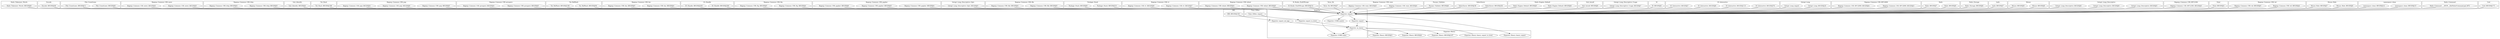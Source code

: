 digraph {
graph [overlap=false]
subgraph cluster_Hailo_Tokenizer_Words {
	label="Hailo::Tokenizer::Words";
	"Hailo::Tokenizer::Words::BEGIN@8";
}
subgraph cluster_Encode {
	label="Encode";
	"Encode::BEGIN@48";
}
subgraph cluster_File_CountLines {
	label="File::CountLines";
	"File::CountLines::BEGIN@8";
	"File::CountLines::BEGIN@11";
}
subgraph cluster_Regexp_Common_URI_news {
	label="Regexp::Common::URI::news";
	"Regexp::Common::URI::news::BEGIN@5";
	"Regexp::Common::URI::news::BEGIN@4";
}
subgraph cluster_DBI {
	label="DBI";
	"DBI::BEGIN@163";
}
subgraph cluster_Regexp_Common_URI_http {
	label="Regexp::Common::URI::http";
	"Regexp::Common::URI::http::BEGIN@5";
	"Regexp::Common::URI::http::BEGIN@4";
}
subgraph cluster_Sub_Identify {
	label="Sub::Identify";
	"Sub::Identify::BEGIN@4";
}
subgraph cluster_Tie_Hash {
	label="Tie::Hash";
	"Tie::Hash::BEGIN@188";
}
subgraph cluster_Regexp_Common_URI_pop {
	label="Regexp::Common::URI::pop";
	"Regexp::Common::URI::pop::BEGIN@6";
	"Regexp::Common::URI::pop::BEGIN@4";
	"Regexp::Common::URI::pop::BEGIN@5";
}
subgraph cluster_Regexp_Common_URI_prospero {
	label="Regexp::Common::URI::prospero";
	"Regexp::Common::URI::prospero::BEGIN@5";
	"Regexp::Common::URI::prospero::BEGIN@4";
}
subgraph cluster_Tie_RefHash {
	label="Tie::RefHash";
	"Tie::RefHash::BEGIN@94";
	"Tie::RefHash::BEGIN@106";
}
subgraph cluster_Regexp_Common_URI_fax {
	label="Regexp::Common::URI::fax";
	"Regexp::Common::URI::fax::BEGIN@4";
	"Regexp::Common::URI::fax::BEGIN@5";
}
subgraph cluster_IO_Handle {
	label="IO::Handle";
	"IO::Handle::BEGIN@264";
	"IO::Handle::BEGIN@263";
}
subgraph cluster_Regexp_Common_URI_ftp {
	label="Regexp::Common::URI::ftp";
	"Regexp::Common::URI::ftp::BEGIN@4";
	"Regexp::Common::URI::ftp::BEGIN@5";
}
subgraph cluster_Regexp_Common_URI_gopher {
	label="Regexp::Common::URI::gopher";
	"Regexp::Common::URI::gopher::BEGIN@5";
	"Regexp::Common::URI::gopher::BEGIN@6";
	"Regexp::Common::URI::gopher::BEGIN@4";
}
subgraph cluster_Getopt_Long_Descriptive_Opts {
	label="Getopt::Long::Descriptive::Opts";
	"Getopt::Long::Descriptive::Opts::BEGIN@5";
}
subgraph cluster_Exporter_Heavy {
	label="Exporter::Heavy";
	"Exporter::Heavy::BEGIN@197";
	"Exporter::Heavy::BEGIN@4";
	"Exporter::Heavy::heavy_export";
	"Exporter::Heavy::heavy_export_to_level";
	"Exporter::Heavy::BEGIN@3";
}
subgraph cluster_Regexp_Common_URI_file {
	label="Regexp::Common::URI::file";
	"Regexp::Common::URI::file::BEGIN@5";
	"Regexp::Common::URI::file::BEGIN@4";
}
subgraph cluster_Package_Stash {
	label="Package::Stash";
	"Package::Stash::BEGIN@10";
	"Package::Stash::BEGIN@9";
}
subgraph cluster_Regexp_Common_URI_tv {
	label="Regexp::Common::URI::tv";
	"Regexp::Common::URI::tv::BEGIN@7";
	"Regexp::Common::URI::tv::BEGIN@8";
}
subgraph cluster_Regexp_Common_URI_telnet {
	label="Regexp::Common::URI::telnet";
	"Regexp::Common::URI::telnet::BEGIN@5";
	"Regexp::Common::URI::telnet::BEGIN@4";
}
subgraph cluster_Exporter {
	label="Exporter";
	"Exporter::import";
	"Exporter::export_to_level";
	"Exporter::as_heavy";
	"Exporter::export";
	"Exporter::CORE:subst";
	"Exporter::export_ok_tags";
	"Exporter::CORE:match";
}
subgraph cluster_B_Hooks_EndOfScope {
	label="B::Hooks::EndOfScope";
	"B::Hooks::EndOfScope::BEGIN@14";
}
subgraph cluster_Term_Sk {
	label="Term::Sk";
	"Term::Sk::BEGIN@7";
}
subgraph cluster_Regexp_Common_URI_wais {
	label="Regexp::Common::URI::wais";
	"Regexp::Common::URI::wais::BEGIN@4";
	"Regexp::Common::URI::wais::BEGIN@5";
}
subgraph cluster_Params_Validate {
	label="Params::Validate";
	"Params::Validate::BEGIN@6";
}
subgraph cluster_SelectSaver {
	label="SelectSaver";
	"SelectSaver::BEGIN@38";
	"SelectSaver::BEGIN@39";
}
subgraph cluster_Hailo_Engine_Default {
	label="Hailo::Engine::Default";
	"Hailo::Engine::Default::BEGIN@6";
	"Hailo::Engine::Default::BEGIN@5";
}
subgraph cluster_Sub_Install {
	label="Sub::Install";
	"Sub::Install::BEGIN@6";
}
subgraph cluster_Getopt_Long_Descriptive_Usage {
	label="Getopt::Long::Descriptive::Usage";
	"Getopt::Long::Descriptive::Usage::BEGIN@7";
}
subgraph cluster_IO {
	label="IO";
	"IO::BEGIN@6";
}
subgraph cluster_IO_Interactive {
	label="IO::Interactive";
	"IO::Interactive::BEGIN@76";
	"IO::Interactive::BEGIN@115";
	"IO::Interactive::BEGIN@8";
	"IO::Interactive::BEGIN@7";
}
subgraph cluster_Getopt_Long {
	label="Getopt::Long";
	"Getopt::Long::BEGIN@25";
	"Getopt::Long::import";
}
subgraph cluster_Regexp_Common_URI_RFC2806 {
	label="Regexp::Common::URI::RFC2806";
	"Regexp::Common::URI::RFC2806::BEGIN@3";
	"Regexp::Common::URI::RFC2806::BEGIN@4";
}
subgraph cluster_Hailo {
	label="Hailo";
	"Hailo::BEGIN@8";
	"Hailo::BEGIN@7";
}
subgraph cluster_Hailo_Storage {
	label="Hailo::Storage";
	"Hailo::Storage::BEGIN@6";
}
subgraph cluster_hailo {
	label="hailo";
	"hailo::BEGIN@7";
}
subgraph cluster_Mouse {
	label="Mouse";
	"Mouse::BEGIN@8";
	"Mouse::BEGIN@9";
}
subgraph cluster_Getopt_Long_Descriptive {
	label="Getopt::Long::Descriptive";
	"Getopt::Long::Descriptive::BEGIN@9";
	"Getopt::Long::Descriptive::BEGIN@8";
	"Getopt::Long::Descriptive::BEGIN@5";
}
subgraph cluster_Regexp_Common_URI_RFC2384 {
	label="Regexp::Common::URI::RFC2384";
	"Regexp::Common::URI::RFC2384::BEGIN@5";
}
subgraph cluster_Fatal {
	label="Fatal";
	"Fatal::BEGIN@4";
}
subgraph cluster_Regexp_Common_URI_tel {
	label="Regexp::Common::URI::tel";
	"Regexp::Common::URI::tel::BEGIN@4";
	"Regexp::Common::URI::tel::BEGIN@5";
}
subgraph cluster_Time_HiRes {
	label="Time::HiRes";
	"Time::HiRes::import";
}
subgraph cluster_Mouse_Role {
	label="Mouse::Role";
	"Mouse::Role::BEGIN@6";
	"Mouse::Role::BEGIN@7";
}
subgraph cluster_namespace_clean {
	label="namespace::clean";
	"namespace::clean::BEGIN@15";
	"namespace::clean::BEGIN@14";
}
subgraph cluster_Hailo_Command {
	label="Hailo::Command";
	"Hailo::Command::__ANON__[lib/Hailo/Command.pm:307]";
}
subgraph cluster_Cwd {
	label="Cwd";
	"Cwd::BEGIN@171";
}
"Exporter::export_to_level" -> "Exporter::as_heavy";
"Exporter::export" -> "Exporter::as_heavy";
"Exporter::export_ok_tags" -> "Exporter::as_heavy";
"Exporter::import" -> "Exporter::CORE:match";
"Getopt::Long::Descriptive::BEGIN@9" -> "Exporter::import";
"Regexp::Common::URI::tv::BEGIN@7" -> "Exporter::import";
"Getopt::Long::Descriptive::Opts::BEGIN@5" -> "Exporter::import";
"Regexp::Common::URI::tel::BEGIN@4" -> "Exporter::import";
"Hailo::BEGIN@7" -> "Exporter::import";
"Regexp::Common::URI::gopher::BEGIN@6" -> "Exporter::import";
"namespace::clean::BEGIN@14" -> "Exporter::import";
"IO::Interactive::BEGIN@8" -> "Exporter::import";
"Regexp::Common::URI::RFC2384::BEGIN@5" -> "Exporter::import";
"Mouse::Role::BEGIN@6" -> "Exporter::import";
"Regexp::Common::URI::tel::BEGIN@5" -> "Exporter::import";
"Hailo::Storage::BEGIN@6" -> "Exporter::import";
"Regexp::Common::URI::RFC2806::BEGIN@4" -> "Exporter::import";
"Regexp::Common::URI::ftp::BEGIN@4" -> "Exporter::import";
"Getopt::Long::import" -> "Exporter::import";
"Regexp::Common::URI::news::BEGIN@4" -> "Exporter::import";
"Package::Stash::BEGIN@10" -> "Exporter::import";
"Getopt::Long::Descriptive::Usage::BEGIN@7" -> "Exporter::import";
"Regexp::Common::URI::prospero::BEGIN@5" -> "Exporter::import";
"Regexp::Common::URI::pop::BEGIN@4" -> "Exporter::import";
"IO::Interactive::BEGIN@115" -> "Exporter::import";
"Sub::Install::BEGIN@6" -> "Exporter::import";
"Hailo::Tokenizer::Words::BEGIN@8" -> "Exporter::import";
"IO::Interactive::BEGIN@76" -> "Exporter::import";
"Getopt::Long::BEGIN@25" -> "Exporter::import";
"hailo::BEGIN@7" -> "Exporter::import";
"IO::BEGIN@6" -> "Exporter::import";
"Regexp::Common::URI::http::BEGIN@4" -> "Exporter::import";
"Regexp::Common::URI::pop::BEGIN@5" -> "Exporter::import";
"IO::Handle::BEGIN@263" -> "Exporter::import";
"Regexp::Common::URI::news::BEGIN@5" -> "Exporter::import";
"Cwd::BEGIN@171" -> "Exporter::import";
"namespace::clean::BEGIN@15" -> "Exporter::import";
"Regexp::Common::URI::http::BEGIN@5" -> "Exporter::import";
"Regexp::Common::URI::RFC2806::BEGIN@3" -> "Exporter::import";
"Mouse::BEGIN@8" -> "Exporter::import";
"Regexp::Common::URI::file::BEGIN@4" -> "Exporter::import";
"Mouse::BEGIN@9" -> "Exporter::import";
"Regexp::Common::URI::file::BEGIN@5" -> "Exporter::import";
"File::CountLines::BEGIN@11" -> "Exporter::import";
"Regexp::Common::URI::prospero::BEGIN@4" -> "Exporter::import";
"Package::Stash::BEGIN@9" -> "Exporter::import";
"Hailo::Engine::Default::BEGIN@5" -> "Exporter::import";
"Regexp::Common::URI::ftp::BEGIN@5" -> "Exporter::import";
"Tie::RefHash::BEGIN@106" -> "Exporter::import";
"Regexp::Common::URI::telnet::BEGIN@4" -> "Exporter::import";
"Getopt::Long::Descriptive::BEGIN@5" -> "Exporter::import";
"Tie::RefHash::BEGIN@94" -> "Exporter::import";
"Regexp::Common::URI::gopher::BEGIN@5" -> "Exporter::import";
"Encode::BEGIN@48" -> "Exporter::import";
"IO::Interactive::BEGIN@7" -> "Exporter::import";
"Regexp::Common::URI::pop::BEGIN@6" -> "Exporter::import";
"Hailo::Engine::Default::BEGIN@6" -> "Exporter::import";
"IO::Handle::BEGIN@264" -> "Exporter::import";
"Regexp::Common::URI::gopher::BEGIN@4" -> "Exporter::import";
"Regexp::Common::URI::tv::BEGIN@8" -> "Exporter::import";
"Regexp::Common::URI::fax::BEGIN@4" -> "Exporter::import";
"Term::Sk::BEGIN@7" -> "Exporter::import";
"SelectSaver::BEGIN@38" -> "Exporter::import";
"Regexp::Common::URI::fax::BEGIN@5" -> "Exporter::import";
"Tie::Hash::BEGIN@188" -> "Exporter::import";
"Hailo::BEGIN@8" -> "Exporter::import";
"Regexp::Common::URI::telnet::BEGIN@5" -> "Exporter::import";
"Regexp::Common::URI::wais::BEGIN@4" -> "Exporter::import";
"File::CountLines::BEGIN@8" -> "Exporter::import";
"Mouse::Role::BEGIN@7" -> "Exporter::import";
"Getopt::Long::Descriptive::BEGIN@8" -> "Exporter::import";
"Hailo::Command::__ANON__[lib/Hailo/Command.pm:307]" -> "Exporter::import";
"Regexp::Common::URI::wais::BEGIN@5" -> "Exporter::import";
"B::Hooks::EndOfScope::BEGIN@14" -> "Exporter::import";
"Fatal::BEGIN@4" -> "Exporter::import";
"Params::Validate::BEGIN@6" -> "Exporter::import";
"Sub::Identify::BEGIN@4" -> "Exporter::import";
"SelectSaver::BEGIN@39" -> "Exporter::import";
"Exporter::import" -> "Exporter::CORE:subst";
"Exporter::as_heavy" -> "Exporter::CORE:subst";
"Exporter::as_heavy" -> "Exporter::Heavy::BEGIN@4";
"DBI::BEGIN@163" -> "Exporter::export_ok_tags";
"Exporter::as_heavy" -> "Exporter::Heavy::BEGIN@197";
"Time::HiRes::import" -> "Exporter::export_to_level";
"Exporter::import" -> "Exporter::export";
"Exporter::Heavy::heavy_export_to_level" -> "Exporter::export";
"Exporter::import" -> "Exporter::Heavy::heavy_export";
"Exporter::as_heavy" -> "Exporter::Heavy::BEGIN@3";
}
